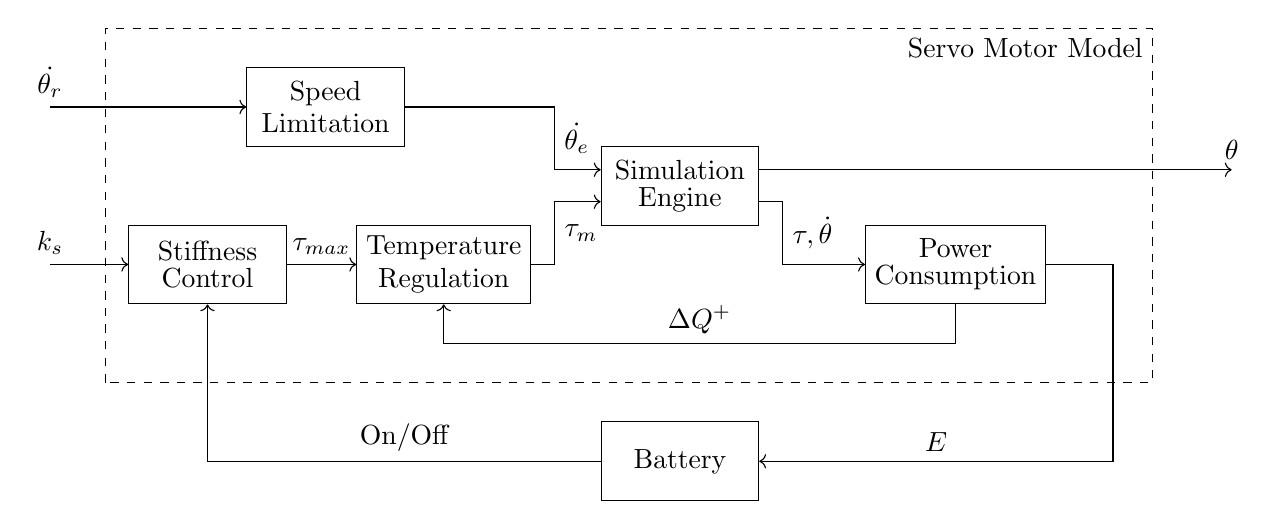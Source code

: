 \begin{tikzpicture}
  \tikzstyle{module}=[draw, minimum height=1cm, minimum width=2cm]

  \node[module] (sc) {\shortstack{Stiffness\\ Control}};
  \draw[<-] (sc) -- node[at end, above]{$k_s$} ++(-2,0);


  \node[module] (bl) at (3,0) {\shortstack{Temperature\\ Regulation}};
  \draw[->] (sc) -- node[above]{$\tau_{max}$} (bl);

  \node[module] (ode) at (6,1) {\shortstack{Simulation\\ Engine}};
  \draw[->] (bl.east) -- ++(0.3,0) |- node[right, near start]{$\tau_m$}
  ($(ode.north west)!0.7!(ode.south west)$);

  \node[module] (sl) at (1.5,2) {\shortstack{Speed\\ Limitation}};
  \draw[<-] (sl) -- node[above, at end]{$\dot{\theta_r}$} ++(-3.5,0);
  \draw[->] (sl.east) -- ++(1.9,0) |- node[right, near start]{$\dot{\theta_e}$}
  ($(ode.north west)!0.3!(ode.south west)$);

  \draw[->] ($(ode.north east)!0.3!(ode.south east)$) -- node[above,
  at end]{$\theta$} ++(6,0);
  
  \node[module] (ps) at (9.5, 0) {\shortstack{Power\\ Consumption}};
  \draw[->] ($(ode.north east)!0.7!(ode.south east)$) -- ++(0.3,0) |-
  node[right, near start] {$\tau, \dot{\theta}$} (ps);
  \draw[->] (ps) -- ++(0,-1) -| node[above, near start]{$\Delta{Q}^+$}
  (bl);

  \node[module] (bat) at (6, -2.5) {Battery};
  \draw[->] (ps) -- ++(2, 0) |- node[above, near end]{$E$} (bat);
  \draw[->] (bat) -| node[above, near start] {On/Off} (sc);

  \draw[dashed] (-1.3,-1.5) rectangle (12,3) node[anchor=north east] {Servo Motor Model};
\end{tikzpicture}
